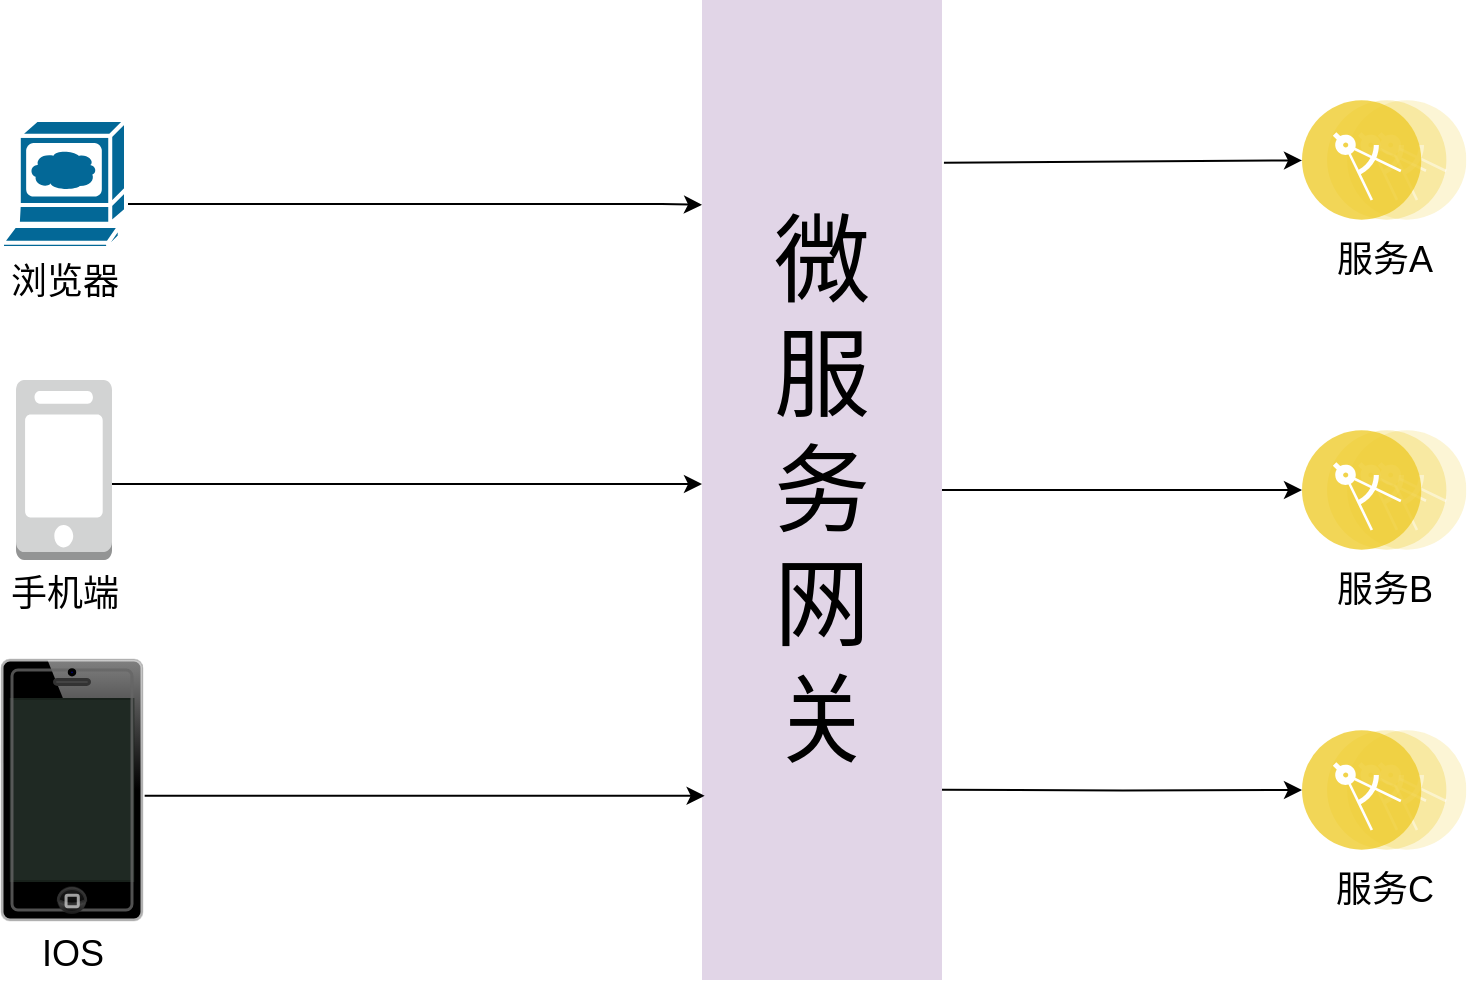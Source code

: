 <mxfile version="12.1.0" type="device" pages="2"><diagram id="55hSvbkxBnP6R_Z6Xh4g" name="微服务网关"><mxGraphModel dx="1139" dy="716" grid="1" gridSize="10" guides="1" tooltips="1" connect="1" arrows="1" fold="1" page="1" pageScale="1" pageWidth="827" pageHeight="1169" math="0" shadow="0"><root><mxCell id="0"/><mxCell id="1" parent="0"/><mxCell id="nPaXzDw5raO41rwuq9Vy-13" style="edgeStyle=orthogonalEdgeStyle;rounded=0;orthogonalLoop=1;jettySize=auto;html=1;" edge="1" parent="1" source="nPaXzDw5raO41rwuq9Vy-1" target="nPaXzDw5raO41rwuq9Vy-12"><mxGeometry relative="1" as="geometry"/></mxCell><mxCell id="nPaXzDw5raO41rwuq9Vy-1" value="&lt;font style=&quot;font-size: 48px&quot;&gt;微&lt;br&gt;服&lt;br&gt;务&lt;br&gt;网&lt;br&gt;关&lt;/font&gt;" style="rounded=0;whiteSpace=wrap;html=1;fillColor=#e1d5e7;strokeColor=none;" vertex="1" parent="1"><mxGeometry x="360" y="40" width="120" height="490" as="geometry"/></mxCell><mxCell id="nPaXzDw5raO41rwuq9Vy-4" style="edgeStyle=orthogonalEdgeStyle;rounded=0;orthogonalLoop=1;jettySize=auto;html=1;entryX=0;entryY=0.209;entryDx=0;entryDy=0;entryPerimeter=0;" edge="1" parent="1" source="nPaXzDw5raO41rwuq9Vy-3" target="nPaXzDw5raO41rwuq9Vy-1"><mxGeometry relative="1" as="geometry"><Array as="points"><mxPoint x="340" y="142"/><mxPoint x="340" y="142"/></Array></mxGeometry></mxCell><mxCell id="nPaXzDw5raO41rwuq9Vy-3" value="&lt;font style=&quot;font-size: 18px&quot;&gt;浏览器&lt;/font&gt;" style="shape=mxgraph.cisco.computers_and_peripherals.web_browser;html=1;dashed=0;fillColor=#036897;strokeColor=#ffffff;strokeWidth=2;verticalLabelPosition=bottom;verticalAlign=top" vertex="1" parent="1"><mxGeometry x="10" y="100" width="62" height="64" as="geometry"/></mxCell><mxCell id="nPaXzDw5raO41rwuq9Vy-7" style="edgeStyle=orthogonalEdgeStyle;rounded=0;orthogonalLoop=1;jettySize=auto;html=1;" edge="1" parent="1" source="nPaXzDw5raO41rwuq9Vy-6"><mxGeometry relative="1" as="geometry"><mxPoint x="360" y="282" as="targetPoint"/><Array as="points"><mxPoint x="150" y="282"/><mxPoint x="150" y="282"/></Array></mxGeometry></mxCell><mxCell id="nPaXzDw5raO41rwuq9Vy-6" value="&lt;font style=&quot;font-size: 18px&quot;&gt;手机端&lt;/font&gt;" style="outlineConnect=0;dashed=0;verticalLabelPosition=bottom;verticalAlign=top;align=center;html=1;shape=mxgraph.aws3.mobile_client;fillColor=#D2D3D3;gradientColor=none;" vertex="1" parent="1"><mxGeometry x="17" y="230" width="48" height="90" as="geometry"/></mxCell><mxCell id="nPaXzDw5raO41rwuq9Vy-8" value="&lt;font style=&quot;font-size: 18px&quot; color=&quot;#000000&quot;&gt;服务A&lt;/font&gt;" style="aspect=fixed;perimeter=ellipsePerimeter;html=1;align=center;shadow=0;dashed=0;fontColor=#4277BB;labelBackgroundColor=#ffffff;fontSize=12;spacingTop=3;image;image=img/lib/ibm/applications/microservice.svg;" vertex="1" parent="1"><mxGeometry x="660" y="90" width="82.2" height="60" as="geometry"/></mxCell><mxCell id="nPaXzDw5raO41rwuq9Vy-9" value="" style="endArrow=classic;html=1;exitX=1.008;exitY=0.166;exitDx=0;exitDy=0;exitPerimeter=0;" edge="1" parent="1" source="nPaXzDw5raO41rwuq9Vy-1" target="nPaXzDw5raO41rwuq9Vy-8"><mxGeometry width="50" height="50" relative="1" as="geometry"><mxPoint x="510" y="170" as="sourcePoint"/><mxPoint x="560" y="120" as="targetPoint"/></mxGeometry></mxCell><mxCell id="nPaXzDw5raO41rwuq9Vy-11" style="edgeStyle=orthogonalEdgeStyle;rounded=0;orthogonalLoop=1;jettySize=auto;html=1;entryX=0.011;entryY=0.812;entryDx=0;entryDy=0;entryPerimeter=0;exitX=1.019;exitY=0.522;exitDx=0;exitDy=0;exitPerimeter=0;" edge="1" parent="1" source="nPaXzDw5raO41rwuq9Vy-10" target="nPaXzDw5raO41rwuq9Vy-1"><mxGeometry relative="1" as="geometry"/></mxCell><mxCell id="nPaXzDw5raO41rwuq9Vy-10" value="&lt;font style=&quot;font-size: 18px&quot;&gt;IOS&lt;/font&gt;" style="verticalLabelPosition=bottom;verticalAlign=top;html=1;shadow=0;dashed=0;strokeWidth=1;shape=mxgraph.ios.iPhone;bgStyle=bgGreen;fillColor=#aaaaaa;" vertex="1" parent="1"><mxGeometry x="10" y="370" width="70" height="130" as="geometry"/></mxCell><mxCell id="nPaXzDw5raO41rwuq9Vy-12" value="&lt;font style=&quot;font-size: 18px&quot; color=&quot;#000000&quot;&gt;服务B&lt;/font&gt;" style="aspect=fixed;perimeter=ellipsePerimeter;html=1;align=center;shadow=0;dashed=0;fontColor=#4277BB;labelBackgroundColor=#ffffff;fontSize=12;spacingTop=3;image;image=img/lib/ibm/applications/microservice.svg;" vertex="1" parent="1"><mxGeometry x="660" y="255" width="82.2" height="60" as="geometry"/></mxCell><mxCell id="nPaXzDw5raO41rwuq9Vy-14" value="&lt;font style=&quot;font-size: 18px&quot; color=&quot;#000000&quot;&gt;服务C&lt;/font&gt;" style="aspect=fixed;perimeter=ellipsePerimeter;html=1;align=center;shadow=0;dashed=0;fontColor=#4277BB;labelBackgroundColor=#ffffff;fontSize=12;spacingTop=3;image;image=img/lib/ibm/applications/microservice.svg;" vertex="1" parent="1"><mxGeometry x="660" y="405" width="82.2" height="60" as="geometry"/></mxCell><mxCell id="nPaXzDw5raO41rwuq9Vy-15" style="edgeStyle=orthogonalEdgeStyle;rounded=0;orthogonalLoop=1;jettySize=auto;html=1;entryX=0;entryY=0.5;entryDx=0;entryDy=0;" edge="1" parent="1" target="nPaXzDw5raO41rwuq9Vy-14"><mxGeometry relative="1" as="geometry"><mxPoint x="480" y="434.833" as="sourcePoint"/><mxPoint x="650.003" y="434.833" as="targetPoint"/></mxGeometry></mxCell></root></mxGraphModel></diagram><diagram id="gVHikK6Abr6OV6W_MKQJ" name="网关类型"><mxGraphModel dx="854" dy="537" grid="1" gridSize="10" guides="1" tooltips="1" connect="1" arrows="1" fold="1" page="1" pageScale="1" pageWidth="827" pageHeight="1169" math="0" shadow="0"><root><mxCell id="oBmMExcIZc2WnGae-4G1-0"/><mxCell id="oBmMExcIZc2WnGae-4G1-1" parent="oBmMExcIZc2WnGae-4G1-0"/><mxCell id="HDusKS0XbfPWjc2wF2UX-0" value="&lt;font style=&quot;font-size: 24px&quot;&gt;流量&lt;br&gt;网关&lt;/font&gt;" style="ellipse;whiteSpace=wrap;html=1;aspect=fixed;fillColor=#dae8fc;strokeColor=#FFFFFF;" vertex="1" parent="oBmMExcIZc2WnGae-4G1-1"><mxGeometry x="160" y="60" width="100" height="100" as="geometry"/></mxCell><mxCell id="HDusKS0XbfPWjc2wF2UX-1" value="&lt;font style=&quot;font-size: 24px&quot;&gt;业务&lt;br&gt;网关&lt;/font&gt;" style="ellipse;whiteSpace=wrap;html=1;aspect=fixed;fillColor=#dae8fc;strokeColor=#FFFFFF;" vertex="1" parent="oBmMExcIZc2WnGae-4G1-1"><mxGeometry x="520" y="60" width="100" height="100" as="geometry"/></mxCell><mxCell id="HDusKS0XbfPWjc2wF2UX-2" value="&lt;h1&gt;关注稳定与安全&lt;/h1&gt;&lt;p&gt;&lt;ul&gt;&lt;li&gt;&lt;font style=&quot;font-size: 14px&quot;&gt;全局性流控&lt;/font&gt;&lt;/li&gt;&lt;li&gt;&lt;font style=&quot;font-size: 14px&quot;&gt;日志统计&lt;/font&gt;&lt;/li&gt;&lt;li&gt;&lt;font style=&quot;font-size: 14px&quot;&gt;防止SQL注入&lt;/font&gt;&lt;/li&gt;&lt;li&gt;&lt;font style=&quot;font-size: 14px&quot;&gt;防止Web攻击&lt;/font&gt;&lt;/li&gt;&lt;li&gt;&lt;font style=&quot;font-size: 14px&quot;&gt;屏蔽工具扫描&lt;/font&gt;&lt;/li&gt;&lt;li&gt;&lt;font style=&quot;font-size: 14px&quot;&gt;黑白IP名单&lt;/font&gt;&lt;/li&gt;&lt;li&gt;&lt;font style=&quot;font-size: 14px&quot;&gt;证书/加解密处理&lt;/font&gt;&lt;/li&gt;&lt;/ul&gt;&lt;/p&gt;" style="text;html=1;strokeColor=none;fillColor=none;spacing=5;spacingTop=-20;whiteSpace=wrap;overflow=hidden;rounded=0;" vertex="1" parent="oBmMExcIZc2WnGae-4G1-1"><mxGeometry x="160" y="170" width="190" height="190" as="geometry"/></mxCell><mxCell id="HDusKS0XbfPWjc2wF2UX-3" value="&lt;h1&gt;关注更好的服务&lt;/h1&gt;&lt;p&gt;&lt;/p&gt;&lt;ul&gt;&lt;li&gt;&lt;font style=&quot;font-size: 14px&quot;&gt;服务级别流控&lt;/font&gt;&lt;/li&gt;&lt;li&gt;&lt;span style=&quot;font-size: 14px&quot;&gt;服务降级与熔断&lt;/span&gt;&lt;/li&gt;&lt;li&gt;&lt;span style=&quot;font-size: 14px&quot;&gt;路由与负载均衡、灰度策略&lt;/span&gt;&lt;/li&gt;&lt;li&gt;&lt;span style=&quot;font-size: 14px&quot;&gt;服务过滤、聚合与发现&lt;/span&gt;&lt;/li&gt;&lt;li&gt;&lt;span style=&quot;font-size: 14px&quot;&gt;权限验证&lt;/span&gt;&lt;/li&gt;&lt;li&gt;&lt;span style=&quot;font-size: 14px&quot;&gt;业务规则及参数校验&lt;/span&gt;&lt;/li&gt;&lt;li&gt;&lt;span style=&quot;font-size: 14px&quot;&gt;多级缓存策略&lt;/span&gt;&lt;/li&gt;&lt;/ul&gt;&lt;p&gt;&lt;/p&gt;" style="text;html=1;strokeColor=none;fillColor=none;spacing=5;spacingTop=-20;whiteSpace=wrap;overflow=hidden;rounded=0;" vertex="1" parent="oBmMExcIZc2WnGae-4G1-1"><mxGeometry x="520" y="160" width="190" height="190" as="geometry"/></mxCell></root></mxGraphModel></diagram></mxfile>